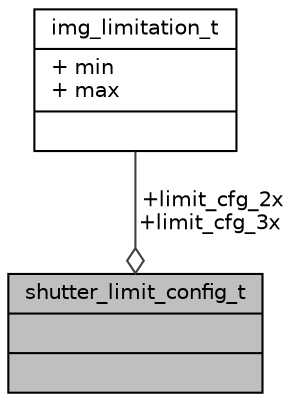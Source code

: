 digraph "shutter_limit_config_t"
{
 // INTERACTIVE_SVG=YES
 // LATEX_PDF_SIZE
  bgcolor="transparent";
  edge [fontname="Helvetica",fontsize="10",labelfontname="Helvetica",labelfontsize="10"];
  node [fontname="Helvetica",fontsize="10",shape=record];
  Node1 [label="{shutter_limit_config_t\n||}",height=0.2,width=0.4,color="black", fillcolor="grey75", style="filled", fontcolor="black",tooltip=" "];
  Node2 -> Node1 [color="grey25",fontsize="10",style="solid",label=" +limit_cfg_2x\n+limit_cfg_3x" ,arrowhead="odiamond",fontname="Helvetica"];
  Node2 [label="{img_limitation_t\n|+ min\l+ max\l|}",height=0.2,width=0.4,color="black",URL="$dc/d71/structimg__limitation__t.html",tooltip=" "];
}
